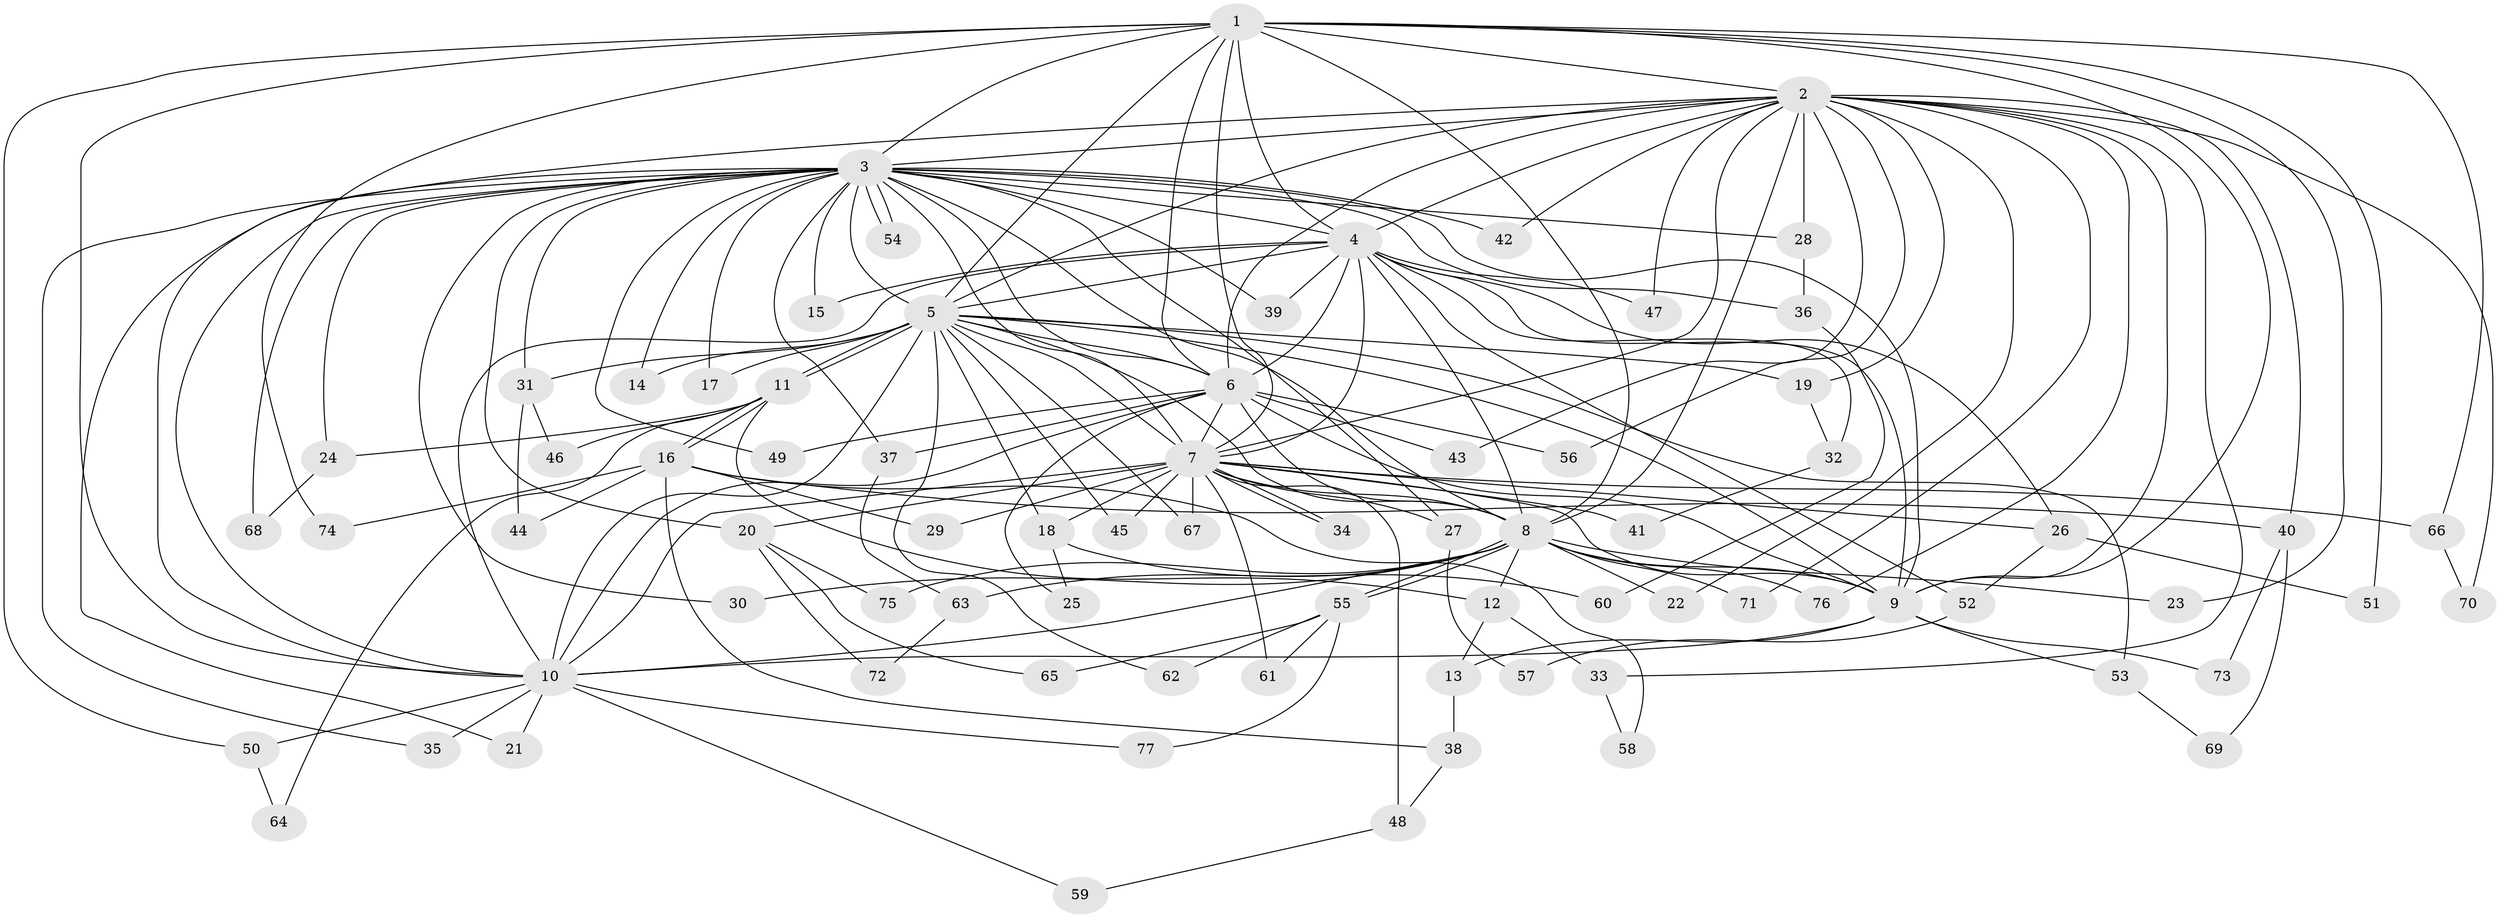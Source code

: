 // coarse degree distribution, {10: 0.07692307692307693, 18: 0.038461538461538464, 8: 0.038461538461538464, 17: 0.038461538461538464, 13: 0.038461538461538464, 7: 0.15384615384615385, 6: 0.11538461538461539, 5: 0.11538461538461539, 3: 0.11538461538461539, 4: 0.19230769230769232, 2: 0.07692307692307693}
// Generated by graph-tools (version 1.1) at 2025/49/03/04/25 22:49:46]
// undirected, 77 vertices, 179 edges
graph export_dot {
  node [color=gray90,style=filled];
  1;
  2;
  3;
  4;
  5;
  6;
  7;
  8;
  9;
  10;
  11;
  12;
  13;
  14;
  15;
  16;
  17;
  18;
  19;
  20;
  21;
  22;
  23;
  24;
  25;
  26;
  27;
  28;
  29;
  30;
  31;
  32;
  33;
  34;
  35;
  36;
  37;
  38;
  39;
  40;
  41;
  42;
  43;
  44;
  45;
  46;
  47;
  48;
  49;
  50;
  51;
  52;
  53;
  54;
  55;
  56;
  57;
  58;
  59;
  60;
  61;
  62;
  63;
  64;
  65;
  66;
  67;
  68;
  69;
  70;
  71;
  72;
  73;
  74;
  75;
  76;
  77;
  1 -- 2;
  1 -- 3;
  1 -- 4;
  1 -- 5;
  1 -- 6;
  1 -- 7;
  1 -- 8;
  1 -- 9;
  1 -- 10;
  1 -- 23;
  1 -- 50;
  1 -- 51;
  1 -- 66;
  1 -- 74;
  2 -- 3;
  2 -- 4;
  2 -- 5;
  2 -- 6;
  2 -- 7;
  2 -- 8;
  2 -- 9;
  2 -- 10;
  2 -- 19;
  2 -- 22;
  2 -- 28;
  2 -- 33;
  2 -- 40;
  2 -- 42;
  2 -- 43;
  2 -- 47;
  2 -- 56;
  2 -- 70;
  2 -- 71;
  2 -- 76;
  3 -- 4;
  3 -- 5;
  3 -- 6;
  3 -- 7;
  3 -- 8;
  3 -- 9;
  3 -- 10;
  3 -- 14;
  3 -- 15;
  3 -- 17;
  3 -- 20;
  3 -- 21;
  3 -- 24;
  3 -- 27;
  3 -- 28;
  3 -- 30;
  3 -- 31;
  3 -- 35;
  3 -- 36;
  3 -- 37;
  3 -- 39;
  3 -- 42;
  3 -- 49;
  3 -- 54;
  3 -- 54;
  3 -- 68;
  4 -- 5;
  4 -- 6;
  4 -- 7;
  4 -- 8;
  4 -- 9;
  4 -- 10;
  4 -- 15;
  4 -- 26;
  4 -- 32;
  4 -- 39;
  4 -- 47;
  4 -- 52;
  5 -- 6;
  5 -- 7;
  5 -- 8;
  5 -- 9;
  5 -- 10;
  5 -- 11;
  5 -- 11;
  5 -- 14;
  5 -- 17;
  5 -- 18;
  5 -- 19;
  5 -- 31;
  5 -- 45;
  5 -- 53;
  5 -- 62;
  5 -- 67;
  6 -- 7;
  6 -- 8;
  6 -- 9;
  6 -- 10;
  6 -- 25;
  6 -- 37;
  6 -- 43;
  6 -- 49;
  6 -- 56;
  7 -- 8;
  7 -- 9;
  7 -- 10;
  7 -- 18;
  7 -- 20;
  7 -- 26;
  7 -- 27;
  7 -- 29;
  7 -- 34;
  7 -- 34;
  7 -- 41;
  7 -- 45;
  7 -- 48;
  7 -- 61;
  7 -- 66;
  7 -- 67;
  8 -- 9;
  8 -- 10;
  8 -- 12;
  8 -- 22;
  8 -- 23;
  8 -- 30;
  8 -- 55;
  8 -- 55;
  8 -- 63;
  8 -- 71;
  8 -- 75;
  8 -- 76;
  9 -- 10;
  9 -- 13;
  9 -- 53;
  9 -- 73;
  10 -- 21;
  10 -- 35;
  10 -- 50;
  10 -- 59;
  10 -- 77;
  11 -- 12;
  11 -- 16;
  11 -- 16;
  11 -- 24;
  11 -- 46;
  11 -- 64;
  12 -- 13;
  12 -- 33;
  13 -- 38;
  16 -- 29;
  16 -- 38;
  16 -- 40;
  16 -- 44;
  16 -- 58;
  16 -- 74;
  18 -- 25;
  18 -- 60;
  19 -- 32;
  20 -- 65;
  20 -- 72;
  20 -- 75;
  24 -- 68;
  26 -- 51;
  26 -- 52;
  27 -- 57;
  28 -- 36;
  31 -- 44;
  31 -- 46;
  32 -- 41;
  33 -- 58;
  36 -- 60;
  37 -- 63;
  38 -- 48;
  40 -- 69;
  40 -- 73;
  48 -- 59;
  50 -- 64;
  52 -- 57;
  53 -- 69;
  55 -- 61;
  55 -- 62;
  55 -- 65;
  55 -- 77;
  63 -- 72;
  66 -- 70;
}
